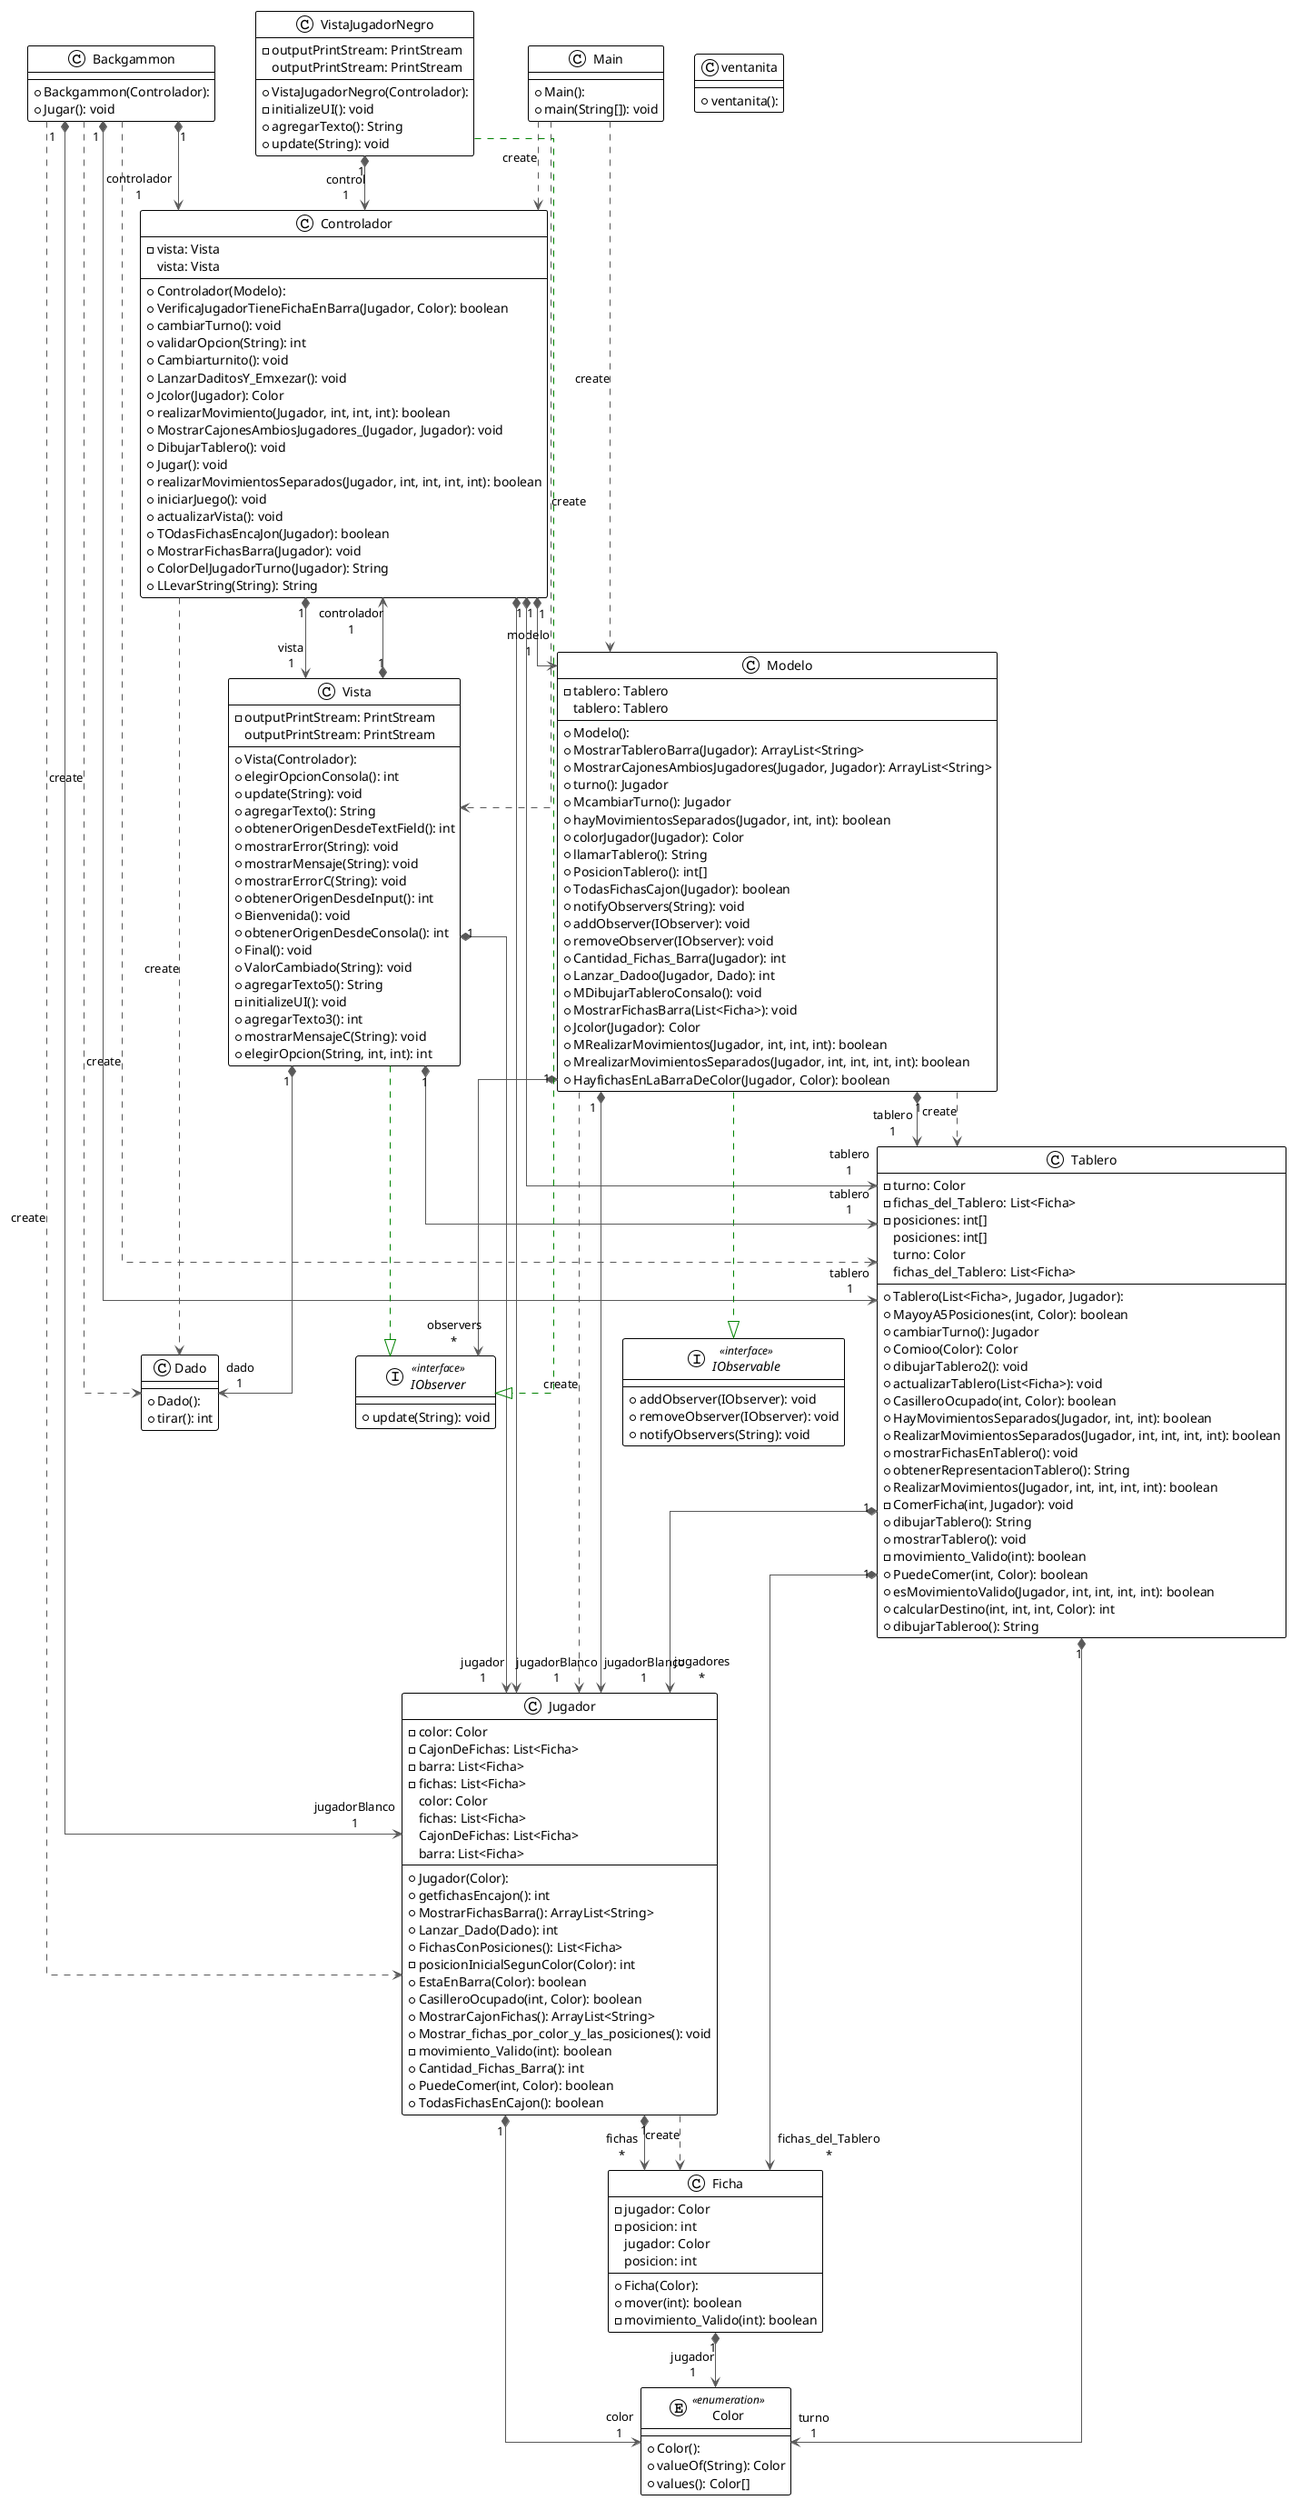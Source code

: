 @startuml

!theme plain
top to bottom direction
skinparam linetype ortho

class Backgammon {
  + Backgammon(Controlador): 
  + Jugar(): void
}
enum Color << enumeration >> {
  + Color(): 
  + valueOf(String): Color
  + values(): Color[]
}
class Controlador {
  + Controlador(Modelo): 
  - vista: Vista
  + VerificaJugadorTieneFichaEnBarra(Jugador, Color): boolean
  + cambiarTurno(): void
  + validarOpcion(String): int
  + Cambiarturnito(): void
  + LanzarDaditosY_Emxezar(): void
  + Jcolor(Jugador): Color
  + realizarMovimiento(Jugador, int, int, int): boolean
  + MostrarCajonesAmbiosJugadores_(Jugador, Jugador): void
  + DibujarTablero(): void
  + Jugar(): void
  + realizarMovimientosSeparados(Jugador, int, int, int, int): boolean
  + iniciarJuego(): void
  + actualizarVista(): void
  + TOdasFichasEncaJon(Jugador): boolean
  + MostrarFichasBarra(Jugador): void
  + ColorDelJugadorTurno(Jugador): String
  + LLevarString(String): String
   vista: Vista
}
class Dado {
  + Dado(): 
  + tirar(): int
}
class Ficha {
  + Ficha(Color): 
  - jugador: Color
  - posicion: int
  + mover(int): boolean
  - movimiento_Valido(int): boolean
   jugador: Color
   posicion: int
}
interface IObservable << interface >> {
  + addObserver(IObserver): void
  + removeObserver(IObserver): void
  + notifyObservers(String): void
}
interface IObserver << interface >> {
  + update(String): void
}
class Jugador {
  + Jugador(Color): 
  - color: Color
  - CajonDeFichas: List<Ficha>
  - barra: List<Ficha>
  - fichas: List<Ficha>
  + getfichasEncajon(): int
  + MostrarFichasBarra(): ArrayList<String>
  + Lanzar_Dado(Dado): int
  + FichasConPosiciones(): List<Ficha>
  - posicionInicialSegunColor(Color): int
  + EstaEnBarra(Color): boolean
  + CasilleroOcupado(int, Color): boolean
  + MostrarCajonFichas(): ArrayList<String>
  + Mostrar_fichas_por_color_y_las_posiciones(): void
  - movimiento_Valido(int): boolean
  + Cantidad_Fichas_Barra(): int
  + PuedeComer(int, Color): boolean
  + TodasFichasEnCajon(): boolean
   color: Color
   fichas: List<Ficha>
   CajonDeFichas: List<Ficha>
   barra: List<Ficha>
}
class Main {
  + Main(): 
  + main(String[]): void
}
class Modelo {
  + Modelo(): 
  - tablero: Tablero
  + MostrarTableroBarra(Jugador): ArrayList<String>
  + MostrarCajonesAmbiosJugadores(Jugador, Jugador): ArrayList<String>
  + turno(): Jugador
  + McambiarTurno(): Jugador
  + hayMovimientosSeparados(Jugador, int, int): boolean
  + colorJugador(Jugador): Color
  + llamarTablero(): String
  + PosicionTablero(): int[]
  + TodasFichasCajon(Jugador): boolean
  + notifyObservers(String): void
  + addObserver(IObserver): void
  + removeObserver(IObserver): void
  + Cantidad_Fichas_Barra(Jugador): int
  + Lanzar_Dadoo(Jugador, Dado): int
  + MDibujarTableroConsalo(): void
  + MostrarFichasBarra(List<Ficha>): void
  + Jcolor(Jugador): Color
  + MRealizarMovimientos(Jugador, int, int, int): boolean
  + MrealizarMovimientosSeparados(Jugador, int, int, int, int): boolean
  + HayfichasEnLaBarraDeColor(Jugador, Color): boolean
   tablero: Tablero
}
class Tablero {
  + Tablero(List<Ficha>, Jugador, Jugador): 
  - turno: Color
  - fichas_del_Tablero: List<Ficha>
  - posiciones: int[]
  + MayoyA5Posiciones(int, Color): boolean
  + cambiarTurno(): Jugador
  + Comioo(Color): Color
  + dibujarTablero2(): void
  + actualizarTablero(List<Ficha>): void
  + CasilleroOcupado(int, Color): boolean
  + HayMovimientosSeparados(Jugador, int, int): boolean
  + RealizarMovimientosSeparados(Jugador, int, int, int, int): boolean
  + mostrarFichasEnTablero(): void
  + obtenerRepresentacionTablero(): String
  + RealizarMovimientos(Jugador, int, int, int, int): boolean
  - ComerFicha(int, Jugador): void
  + dibujarTablero(): String
  + mostrarTablero(): void
  - movimiento_Valido(int): boolean
  + PuedeComer(int, Color): boolean
  + esMovimientoValido(Jugador, int, int, int, int): boolean
  + calcularDestino(int, int, int, Color): int
  + dibujarTableroo(): String
   posiciones: int[]
   turno: Color
   fichas_del_Tablero: List<Ficha>
}
class Vista {
  + Vista(Controlador): 
  - outputPrintStream: PrintStream
  + elegirOpcionConsola(): int
  + update(String): void
  + agregarTexto(): String
  + obtenerOrigenDesdeTextField(): int
  + mostrarError(String): void
  + mostrarMensaje(String): void
  + mostrarErrorC(String): void
  + obtenerOrigenDesdeInput(): int
  + Bienvenida(): void
  + obtenerOrigenDesdeConsola(): int
  + Final(): void
  + ValorCambiado(String): void
  + agregarTexto5(): String
  - initializeUI(): void
  + agregarTexto3(): int
  + mostrarMensajeC(String): void
  + elegirOpcion(String, int, int): int
   outputPrintStream: PrintStream
}
class VistaJugadorNegro {
  + VistaJugadorNegro(Controlador): 
  - outputPrintStream: PrintStream
  - initializeUI(): void
  + agregarTexto(): String
  + update(String): void
   outputPrintStream: PrintStream
}
class ventanita {
  + ventanita(): 
}

Backgammon        "1" *-[#595959,plain]-> "controlador\n1" Controlador       
Backgammon         -[#595959,dashed]->  Dado              : "«create»"
Backgammon        "1" *-[#595959,plain]-> "jugadorBlanco\n1" Jugador           
Backgammon         -[#595959,dashed]->  Jugador           : "«create»"
Backgammon         -[#595959,dashed]->  Tablero           : "«create»"
Backgammon        "1" *-[#595959,plain]-> "tablero\n1" Tablero           
Controlador        -[#595959,dashed]->  Dado              : "«create»"
Controlador       "1" *-[#595959,plain]-> "jugadorBlanco\n1" Jugador           
Controlador       "1" *-[#595959,plain]-> "modelo\n1" Modelo            
Controlador       "1" *-[#595959,plain]-> "tablero\n1" Tablero           
Controlador       "1" *-[#595959,plain]-> "vista\n1" Vista             
Ficha             "1" *-[#595959,plain]-> "jugador\n1" Color             
Jugador           "1" *-[#595959,plain]-> "color\n1" Color             
Jugador           "1" *-[#595959,plain]-> "fichas\n*" Ficha             
Jugador            -[#595959,dashed]->  Ficha             : "«create»"
Main               -[#595959,dashed]->  Controlador       : "«create»"
Main               -[#595959,dashed]->  Modelo            : "«create»"
Main               -[#595959,dashed]->  Vista             : "«create»"
Modelo             -[#008200,dashed]-^  IObservable       
Modelo            "1" *-[#595959,plain]-> "observers\n*" IObserver         
Modelo             -[#595959,dashed]->  Jugador           : "«create»"
Modelo            "1" *-[#595959,plain]-> "jugadorBlanco\n1" Jugador           
Modelo            "1" *-[#595959,plain]-> "tablero\n1" Tablero           
Modelo             -[#595959,dashed]->  Tablero           : "«create»"
Tablero           "1" *-[#595959,plain]-> "turno\n1" Color             
Tablero           "1" *-[#595959,plain]-> "fichas_del_Tablero\n*" Ficha             
Tablero           "1" *-[#595959,plain]-> "jugadores\n*" Jugador           
Vista             "1" *-[#595959,plain]-> "controlador\n1" Controlador       
Vista             "1" *-[#595959,plain]-> "dado\n1" Dado              
Vista              -[#008200,dashed]-^  IObserver         
Vista             "1" *-[#595959,plain]-> "jugador\n1" Jugador           
Vista             "1" *-[#595959,plain]-> "tablero\n1" Tablero           
VistaJugadorNegro "1" *-[#595959,plain]-> "control\n1" Controlador       
VistaJugadorNegro  -[#008200,dashed]-^  IObserver         
@enduml
